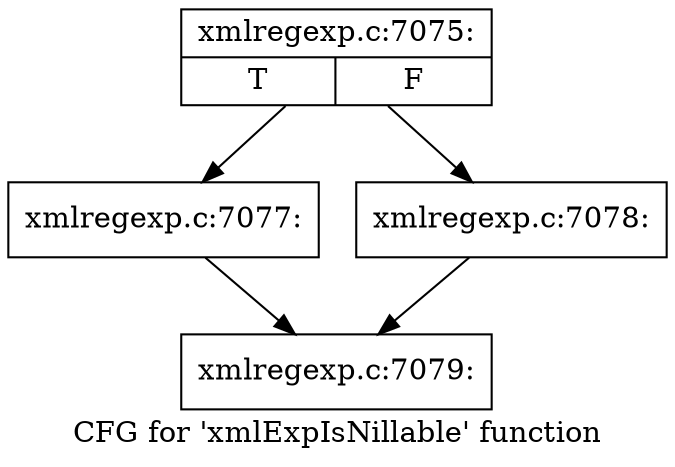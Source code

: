 digraph "CFG for 'xmlExpIsNillable' function" {
	label="CFG for 'xmlExpIsNillable' function";

	Node0x41a20d0 [shape=record,label="{xmlregexp.c:7075:|{<s0>T|<s1>F}}"];
	Node0x41a20d0 -> Node0x41a2160;
	Node0x41a20d0 -> Node0x41a21b0;
	Node0x41a2160 [shape=record,label="{xmlregexp.c:7077:}"];
	Node0x41a2160 -> Node0x40f5960;
	Node0x41a21b0 [shape=record,label="{xmlregexp.c:7078:}"];
	Node0x41a21b0 -> Node0x40f5960;
	Node0x40f5960 [shape=record,label="{xmlregexp.c:7079:}"];
}
